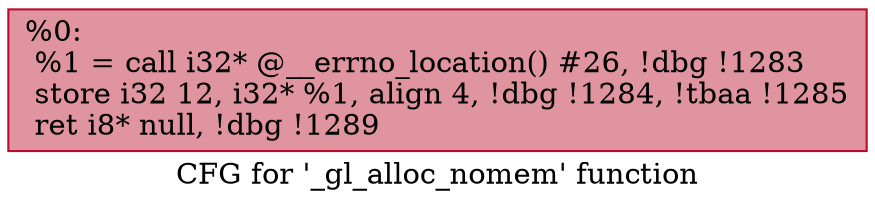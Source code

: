 digraph "CFG for '_gl_alloc_nomem' function" {
	label="CFG for '_gl_alloc_nomem' function";

	Node0x2674700 [shape=record,color="#b70d28ff", style=filled, fillcolor="#b70d2870",label="{%0:\l  %1 = call i32* @__errno_location() #26, !dbg !1283\l  store i32 12, i32* %1, align 4, !dbg !1284, !tbaa !1285\l  ret i8* null, !dbg !1289\l}"];
}
